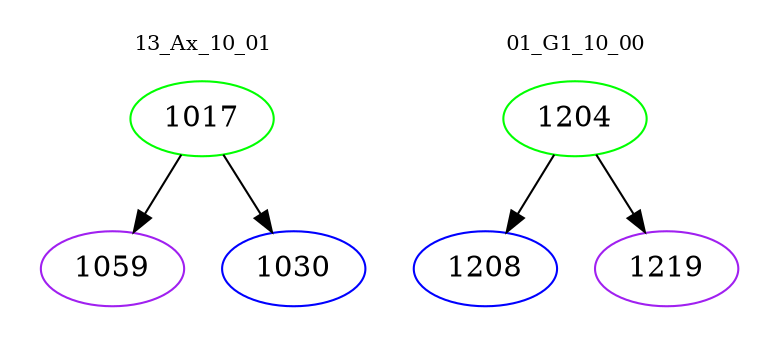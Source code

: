 digraph{
subgraph cluster_0 {
color = white
label = "13_Ax_10_01";
fontsize=10;
T0_1017 [label="1017", color="green"]
T0_1017 -> T0_1059 [color="black"]
T0_1059 [label="1059", color="purple"]
T0_1017 -> T0_1030 [color="black"]
T0_1030 [label="1030", color="blue"]
}
subgraph cluster_1 {
color = white
label = "01_G1_10_00";
fontsize=10;
T1_1204 [label="1204", color="green"]
T1_1204 -> T1_1208 [color="black"]
T1_1208 [label="1208", color="blue"]
T1_1204 -> T1_1219 [color="black"]
T1_1219 [label="1219", color="purple"]
}
}
